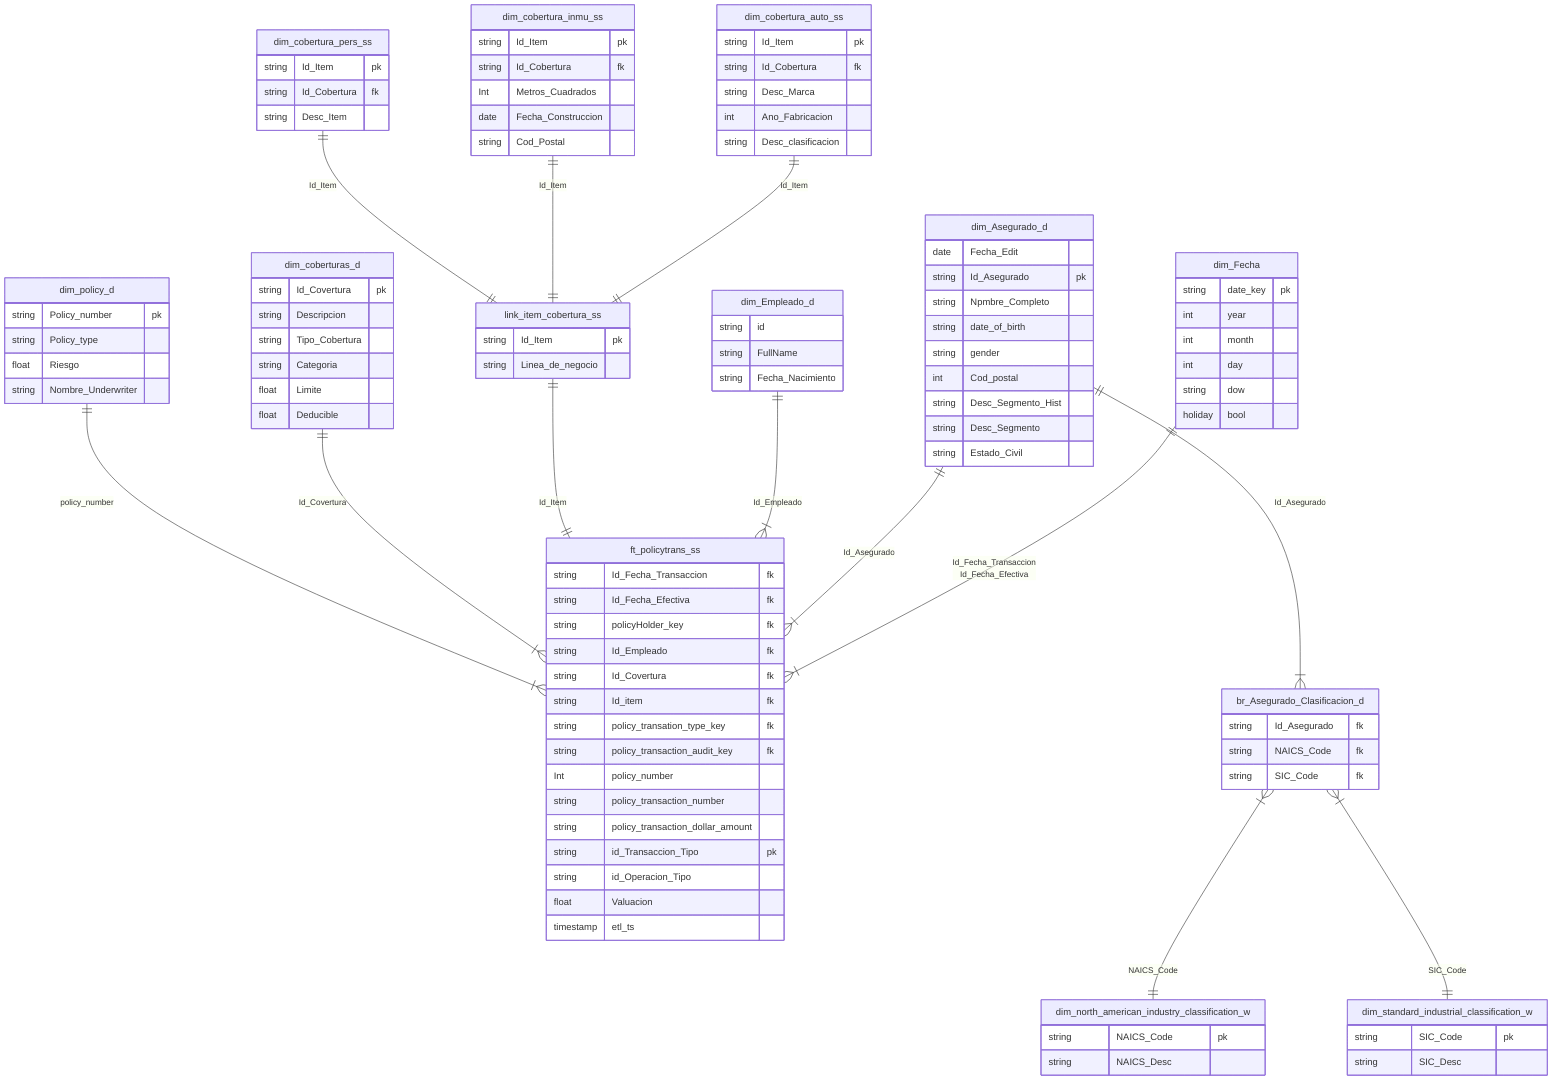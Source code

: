 erDiagram


%% fact table relationships
dim_Fecha ||--|{ ft_policytrans_ss: 
    "Id_Fecha_Transaccion
    Id_Fecha_Efectiva"
dim_Asegurado_d ||--|{ ft_policytrans_ss: Id_Asegurado
dim_Empleado_d ||--|{ ft_policytrans_ss: Id_Empleado
%% Supertypes and subtypes
link_item_cobertura_ss ||--|| ft_policytrans_ss: Id_Item
dim_cobertura_auto_ss ||--|| link_item_cobertura_ss: Id_Item
dim_cobertura_inmu_ss ||--|| link_item_cobertura_ss: Id_Item
dim_cobertura_pers_ss ||--|| link_item_cobertura_ss: Id_Item

%% multivalued dimension
dim_Asegurado_d ||--|{ br_Asegurado_Clasificacion_d: Id_Asegurado
br_Asegurado_Clasificacion_d }|--|| dim_north_american_industry_classification_w: NAICS_Code
br_Asegurado_Clasificacion_d }|--|| dim_standard_industrial_classification_w: SIC_Code

%% fact description
dim_coberturas_d ||--|{ ft_policytrans_ss: Id_Covertura

%% no longer degerate
dim_policy_d ||--|{ ft_policytrans_ss: policy_number


%% ft: facto, ss: frecuencia carga(segundos)
ft_policytrans_ss {
    string Id_Fecha_Transaccion fk   
    %% se conecta con date_key
    string Id_Fecha_Efectiva fk     
    %% se conecta con date_key
    string policyHolder_key fk
    string Id_Empleado fk
    string Id_Covertura fk
    string Id_item fk
    string policy_transation_type_key fk
    string policy_transaction_audit_key fk
    Int policy_number
    string policy_transaction_number
    string policy_transaction_dollar_amount
    string id_Transaccion_Tipo pk
    string id_Operacion_Tipo 
    float Valuacion
    timestamp etl_ts
}


%% Dimension Role Playing
dim_Fecha {
    string date_key pk
    int year
    int month
    int day
    string dow
    holiday bool
}





%% MULTIVALUED DIMENSION ATTRIBUTES (with bridge)

dim_Asegurado_d {
    date Fecha_Edit
    string Id_Asegurado pk
    string Npmbre_Completo
    string date_of_birth 
    string gender  
    int Cod_postal
    string Desc_Segmento_Hist
    string Desc_Segmento
    string Estado_Civil
}

%% Bridge
br_Asegurado_Clasificacion_d {
    string Id_Asegurado fk
    string NAICS_Code fk
    string SIC_Code fk
}

dim_north_american_industry_classification_w {
    string NAICS_Code pk
    string NAICS_Desc
}

dim_standard_industrial_classification_w {
    string SIC_Code pk
    string SIC_Desc
}





%% SUPERTYPES AND SUBTYPES

%% SUPERTYPE
link_item_cobertura_ss {
    string Id_Item pk
    string Linea_de_negocio
}

%% SUBTYPE
dim_cobertura_auto_ss {
    string Id_Item pk
    string Id_Cobertura fk
    string Desc_Marca
    int Ano_Fabricacion
    string Desc_clasificacion
}

%% SUBTYPE
dim_cobertura_inmu_ss {
    string Id_Item pk
    string Id_Cobertura fk
    Int Metros_Cuadrados
    date Fecha_Construccion
    string Cod_Postal
}

%% SUBTYPE
dim_cobertura_pers_ss {
    string Id_Item pk
    string Id_Cobertura fk
    string Desc_Item
}



%% Coverages descriptiva
dim_coberturas_d {
    string Id_Covertura pk
    string Descripcion
    string Tipo_Cobertura
    string Categoria
    float Limite
    float Deducible
}


%% no longer degerate
dim_policy_d{
    string Policy_number pk
    string Policy_type
    float Riesgo
    string Nombre_Underwriter
}

dim_Empleado_d {
    string id
    string FullName
    string Fecha_Nacimiento
}